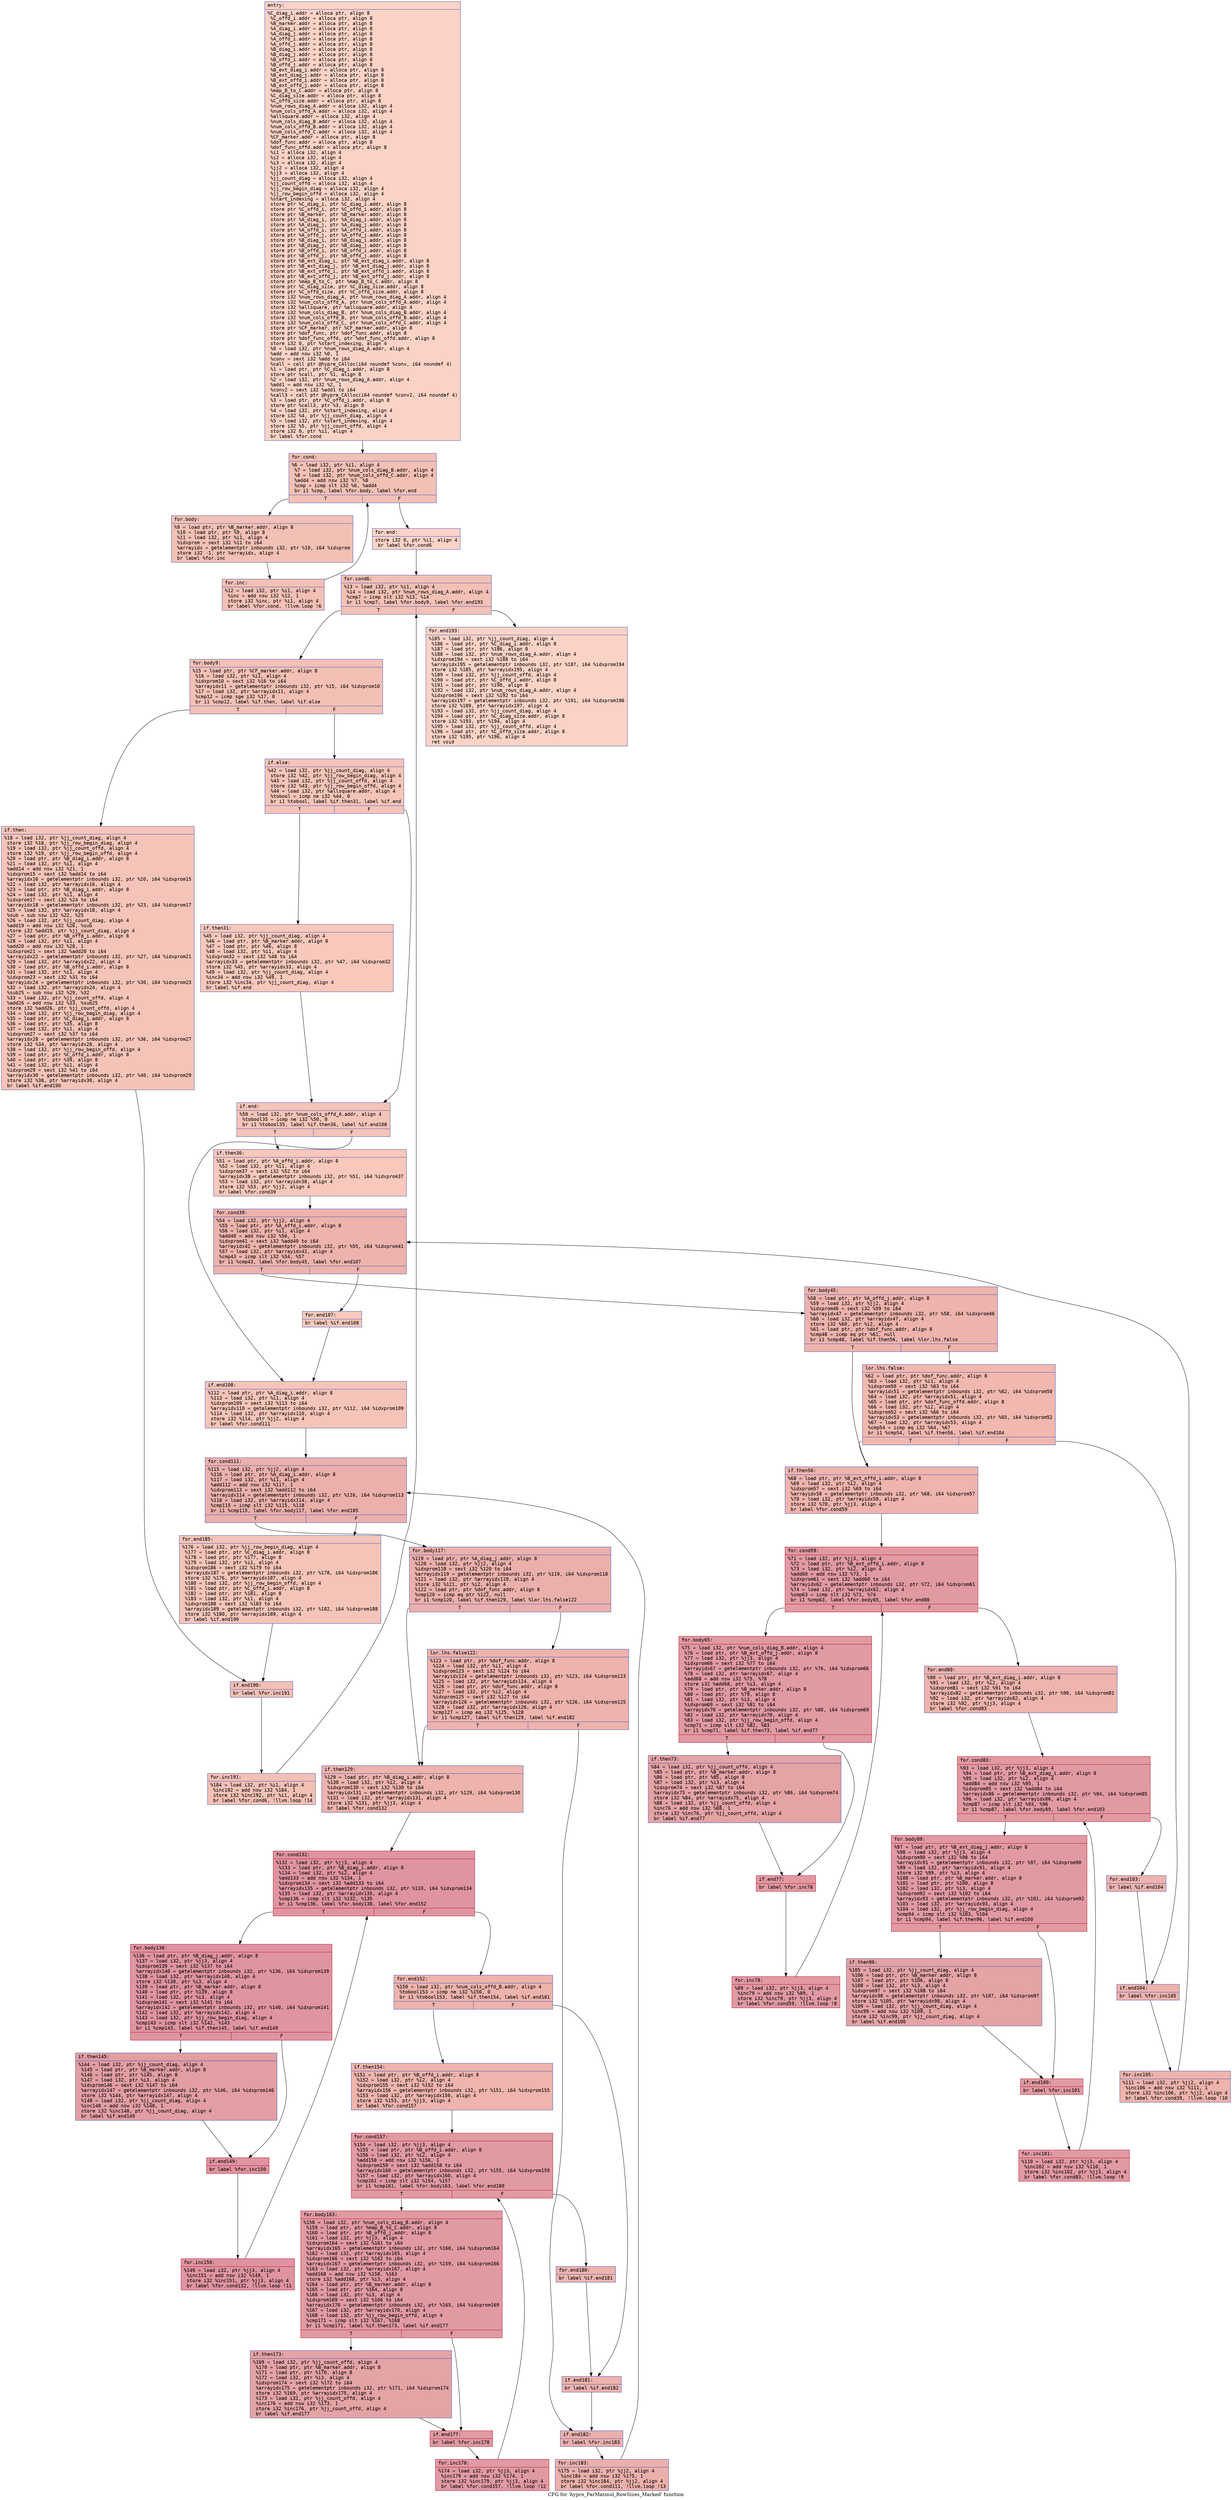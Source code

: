digraph "CFG for 'hypre_ParMatmul_RowSizes_Marked' function" {
	label="CFG for 'hypre_ParMatmul_RowSizes_Marked' function";

	Node0x563bd1c55dc0 [shape=record,color="#3d50c3ff", style=filled, fillcolor="#f59c7d70" fontname="Courier",label="{entry:\l|  %C_diag_i.addr = alloca ptr, align 8\l  %C_offd_i.addr = alloca ptr, align 8\l  %B_marker.addr = alloca ptr, align 8\l  %A_diag_i.addr = alloca ptr, align 8\l  %A_diag_j.addr = alloca ptr, align 8\l  %A_offd_i.addr = alloca ptr, align 8\l  %A_offd_j.addr = alloca ptr, align 8\l  %B_diag_i.addr = alloca ptr, align 8\l  %B_diag_j.addr = alloca ptr, align 8\l  %B_offd_i.addr = alloca ptr, align 8\l  %B_offd_j.addr = alloca ptr, align 8\l  %B_ext_diag_i.addr = alloca ptr, align 8\l  %B_ext_diag_j.addr = alloca ptr, align 8\l  %B_ext_offd_i.addr = alloca ptr, align 8\l  %B_ext_offd_j.addr = alloca ptr, align 8\l  %map_B_to_C.addr = alloca ptr, align 8\l  %C_diag_size.addr = alloca ptr, align 8\l  %C_offd_size.addr = alloca ptr, align 8\l  %num_rows_diag_A.addr = alloca i32, align 4\l  %num_cols_offd_A.addr = alloca i32, align 4\l  %allsquare.addr = alloca i32, align 4\l  %num_cols_diag_B.addr = alloca i32, align 4\l  %num_cols_offd_B.addr = alloca i32, align 4\l  %num_cols_offd_C.addr = alloca i32, align 4\l  %CF_marker.addr = alloca ptr, align 8\l  %dof_func.addr = alloca ptr, align 8\l  %dof_func_offd.addr = alloca ptr, align 8\l  %i1 = alloca i32, align 4\l  %i2 = alloca i32, align 4\l  %i3 = alloca i32, align 4\l  %jj2 = alloca i32, align 4\l  %jj3 = alloca i32, align 4\l  %jj_count_diag = alloca i32, align 4\l  %jj_count_offd = alloca i32, align 4\l  %jj_row_begin_diag = alloca i32, align 4\l  %jj_row_begin_offd = alloca i32, align 4\l  %start_indexing = alloca i32, align 4\l  store ptr %C_diag_i, ptr %C_diag_i.addr, align 8\l  store ptr %C_offd_i, ptr %C_offd_i.addr, align 8\l  store ptr %B_marker, ptr %B_marker.addr, align 8\l  store ptr %A_diag_i, ptr %A_diag_i.addr, align 8\l  store ptr %A_diag_j, ptr %A_diag_j.addr, align 8\l  store ptr %A_offd_i, ptr %A_offd_i.addr, align 8\l  store ptr %A_offd_j, ptr %A_offd_j.addr, align 8\l  store ptr %B_diag_i, ptr %B_diag_i.addr, align 8\l  store ptr %B_diag_j, ptr %B_diag_j.addr, align 8\l  store ptr %B_offd_i, ptr %B_offd_i.addr, align 8\l  store ptr %B_offd_j, ptr %B_offd_j.addr, align 8\l  store ptr %B_ext_diag_i, ptr %B_ext_diag_i.addr, align 8\l  store ptr %B_ext_diag_j, ptr %B_ext_diag_j.addr, align 8\l  store ptr %B_ext_offd_i, ptr %B_ext_offd_i.addr, align 8\l  store ptr %B_ext_offd_j, ptr %B_ext_offd_j.addr, align 8\l  store ptr %map_B_to_C, ptr %map_B_to_C.addr, align 8\l  store ptr %C_diag_size, ptr %C_diag_size.addr, align 8\l  store ptr %C_offd_size, ptr %C_offd_size.addr, align 8\l  store i32 %num_rows_diag_A, ptr %num_rows_diag_A.addr, align 4\l  store i32 %num_cols_offd_A, ptr %num_cols_offd_A.addr, align 4\l  store i32 %allsquare, ptr %allsquare.addr, align 4\l  store i32 %num_cols_diag_B, ptr %num_cols_diag_B.addr, align 4\l  store i32 %num_cols_offd_B, ptr %num_cols_offd_B.addr, align 4\l  store i32 %num_cols_offd_C, ptr %num_cols_offd_C.addr, align 4\l  store ptr %CF_marker, ptr %CF_marker.addr, align 8\l  store ptr %dof_func, ptr %dof_func.addr, align 8\l  store ptr %dof_func_offd, ptr %dof_func_offd.addr, align 8\l  store i32 0, ptr %start_indexing, align 4\l  %0 = load i32, ptr %num_rows_diag_A.addr, align 4\l  %add = add nsw i32 %0, 1\l  %conv = sext i32 %add to i64\l  %call = call ptr @hypre_CAlloc(i64 noundef %conv, i64 noundef 4)\l  %1 = load ptr, ptr %C_diag_i.addr, align 8\l  store ptr %call, ptr %1, align 8\l  %2 = load i32, ptr %num_rows_diag_A.addr, align 4\l  %add1 = add nsw i32 %2, 1\l  %conv2 = sext i32 %add1 to i64\l  %call3 = call ptr @hypre_CAlloc(i64 noundef %conv2, i64 noundef 4)\l  %3 = load ptr, ptr %C_offd_i.addr, align 8\l  store ptr %call3, ptr %3, align 8\l  %4 = load i32, ptr %start_indexing, align 4\l  store i32 %4, ptr %jj_count_diag, align 4\l  %5 = load i32, ptr %start_indexing, align 4\l  store i32 %5, ptr %jj_count_offd, align 4\l  store i32 0, ptr %i1, align 4\l  br label %for.cond\l}"];
	Node0x563bd1c55dc0 -> Node0x563bd1c5c4c0[tooltip="entry -> for.cond\nProbability 100.00%" ];
	Node0x563bd1c5c4c0 [shape=record,color="#3d50c3ff", style=filled, fillcolor="#e5705870" fontname="Courier",label="{for.cond:\l|  %6 = load i32, ptr %i1, align 4\l  %7 = load i32, ptr %num_cols_diag_B.addr, align 4\l  %8 = load i32, ptr %num_cols_offd_C.addr, align 4\l  %add4 = add nsw i32 %7, %8\l  %cmp = icmp slt i32 %6, %add4\l  br i1 %cmp, label %for.body, label %for.end\l|{<s0>T|<s1>F}}"];
	Node0x563bd1c5c4c0:s0 -> Node0x563bd1c5c840[tooltip="for.cond -> for.body\nProbability 96.88%" ];
	Node0x563bd1c5c4c0:s1 -> Node0x563bd1c5c890[tooltip="for.cond -> for.end\nProbability 3.12%" ];
	Node0x563bd1c5c840 [shape=record,color="#3d50c3ff", style=filled, fillcolor="#e5705870" fontname="Courier",label="{for.body:\l|  %9 = load ptr, ptr %B_marker.addr, align 8\l  %10 = load ptr, ptr %9, align 8\l  %11 = load i32, ptr %i1, align 4\l  %idxprom = sext i32 %11 to i64\l  %arrayidx = getelementptr inbounds i32, ptr %10, i64 %idxprom\l  store i32 -1, ptr %arrayidx, align 4\l  br label %for.inc\l}"];
	Node0x563bd1c5c840 -> Node0x563bd1c5cd90[tooltip="for.body -> for.inc\nProbability 100.00%" ];
	Node0x563bd1c5cd90 [shape=record,color="#3d50c3ff", style=filled, fillcolor="#e5705870" fontname="Courier",label="{for.inc:\l|  %12 = load i32, ptr %i1, align 4\l  %inc = add nsw i32 %12, 1\l  store i32 %inc, ptr %i1, align 4\l  br label %for.cond, !llvm.loop !6\l}"];
	Node0x563bd1c5cd90 -> Node0x563bd1c5c4c0[tooltip="for.inc -> for.cond\nProbability 100.00%" ];
	Node0x563bd1c5c890 [shape=record,color="#3d50c3ff", style=filled, fillcolor="#f59c7d70" fontname="Courier",label="{for.end:\l|  store i32 0, ptr %i1, align 4\l  br label %for.cond6\l}"];
	Node0x563bd1c5c890 -> Node0x563bd1c5dcb0[tooltip="for.end -> for.cond6\nProbability 100.00%" ];
	Node0x563bd1c5dcb0 [shape=record,color="#3d50c3ff", style=filled, fillcolor="#e5705870" fontname="Courier",label="{for.cond6:\l|  %13 = load i32, ptr %i1, align 4\l  %14 = load i32, ptr %num_rows_diag_A.addr, align 4\l  %cmp7 = icmp slt i32 %13, %14\l  br i1 %cmp7, label %for.body9, label %for.end193\l|{<s0>T|<s1>F}}"];
	Node0x563bd1c5dcb0:s0 -> Node0x563bd1c5dfb0[tooltip="for.cond6 -> for.body9\nProbability 96.88%" ];
	Node0x563bd1c5dcb0:s1 -> Node0x563bd1c5e000[tooltip="for.cond6 -> for.end193\nProbability 3.12%" ];
	Node0x563bd1c5dfb0 [shape=record,color="#3d50c3ff", style=filled, fillcolor="#e5705870" fontname="Courier",label="{for.body9:\l|  %15 = load ptr, ptr %CF_marker.addr, align 8\l  %16 = load i32, ptr %i1, align 4\l  %idxprom10 = sext i32 %16 to i64\l  %arrayidx11 = getelementptr inbounds i32, ptr %15, i64 %idxprom10\l  %17 = load i32, ptr %arrayidx11, align 4\l  %cmp12 = icmp sge i32 %17, 0\l  br i1 %cmp12, label %if.then, label %if.else\l|{<s0>T|<s1>F}}"];
	Node0x563bd1c5dfb0:s0 -> Node0x563bd1c5e4a0[tooltip="for.body9 -> if.then\nProbability 50.00%" ];
	Node0x563bd1c5dfb0:s1 -> Node0x563bd1c57dd0[tooltip="for.body9 -> if.else\nProbability 50.00%" ];
	Node0x563bd1c5e4a0 [shape=record,color="#3d50c3ff", style=filled, fillcolor="#e97a5f70" fontname="Courier",label="{if.then:\l|  %18 = load i32, ptr %jj_count_diag, align 4\l  store i32 %18, ptr %jj_row_begin_diag, align 4\l  %19 = load i32, ptr %jj_count_offd, align 4\l  store i32 %19, ptr %jj_row_begin_offd, align 4\l  %20 = load ptr, ptr %B_diag_i.addr, align 8\l  %21 = load i32, ptr %i1, align 4\l  %add14 = add nsw i32 %21, 1\l  %idxprom15 = sext i32 %add14 to i64\l  %arrayidx16 = getelementptr inbounds i32, ptr %20, i64 %idxprom15\l  %22 = load i32, ptr %arrayidx16, align 4\l  %23 = load ptr, ptr %B_diag_i.addr, align 8\l  %24 = load i32, ptr %i1, align 4\l  %idxprom17 = sext i32 %24 to i64\l  %arrayidx18 = getelementptr inbounds i32, ptr %23, i64 %idxprom17\l  %25 = load i32, ptr %arrayidx18, align 4\l  %sub = sub nsw i32 %22, %25\l  %26 = load i32, ptr %jj_count_diag, align 4\l  %add19 = add nsw i32 %26, %sub\l  store i32 %add19, ptr %jj_count_diag, align 4\l  %27 = load ptr, ptr %B_offd_i.addr, align 8\l  %28 = load i32, ptr %i1, align 4\l  %add20 = add nsw i32 %28, 1\l  %idxprom21 = sext i32 %add20 to i64\l  %arrayidx22 = getelementptr inbounds i32, ptr %27, i64 %idxprom21\l  %29 = load i32, ptr %arrayidx22, align 4\l  %30 = load ptr, ptr %B_offd_i.addr, align 8\l  %31 = load i32, ptr %i1, align 4\l  %idxprom23 = sext i32 %31 to i64\l  %arrayidx24 = getelementptr inbounds i32, ptr %30, i64 %idxprom23\l  %32 = load i32, ptr %arrayidx24, align 4\l  %sub25 = sub nsw i32 %29, %32\l  %33 = load i32, ptr %jj_count_offd, align 4\l  %add26 = add nsw i32 %33, %sub25\l  store i32 %add26, ptr %jj_count_offd, align 4\l  %34 = load i32, ptr %jj_row_begin_diag, align 4\l  %35 = load ptr, ptr %C_diag_i.addr, align 8\l  %36 = load ptr, ptr %35, align 8\l  %37 = load i32, ptr %i1, align 4\l  %idxprom27 = sext i32 %37 to i64\l  %arrayidx28 = getelementptr inbounds i32, ptr %36, i64 %idxprom27\l  store i32 %34, ptr %arrayidx28, align 4\l  %38 = load i32, ptr %jj_row_begin_offd, align 4\l  %39 = load ptr, ptr %C_offd_i.addr, align 8\l  %40 = load ptr, ptr %39, align 8\l  %41 = load i32, ptr %i1, align 4\l  %idxprom29 = sext i32 %41 to i64\l  %arrayidx30 = getelementptr inbounds i32, ptr %40, i64 %idxprom29\l  store i32 %38, ptr %arrayidx30, align 4\l  br label %if.end190\l}"];
	Node0x563bd1c5e4a0 -> Node0x563bd1c61120[tooltip="if.then -> if.end190\nProbability 100.00%" ];
	Node0x563bd1c57dd0 [shape=record,color="#3d50c3ff", style=filled, fillcolor="#e97a5f70" fontname="Courier",label="{if.else:\l|  %42 = load i32, ptr %jj_count_diag, align 4\l  store i32 %42, ptr %jj_row_begin_diag, align 4\l  %43 = load i32, ptr %jj_count_offd, align 4\l  store i32 %43, ptr %jj_row_begin_offd, align 4\l  %44 = load i32, ptr %allsquare.addr, align 4\l  %tobool = icmp ne i32 %44, 0\l  br i1 %tobool, label %if.then31, label %if.end\l|{<s0>T|<s1>F}}"];
	Node0x563bd1c57dd0:s0 -> Node0x563bd1c615e0[tooltip="if.else -> if.then31\nProbability 62.50%" ];
	Node0x563bd1c57dd0:s1 -> Node0x563bd1c61630[tooltip="if.else -> if.end\nProbability 37.50%" ];
	Node0x563bd1c615e0 [shape=record,color="#3d50c3ff", style=filled, fillcolor="#ed836670" fontname="Courier",label="{if.then31:\l|  %45 = load i32, ptr %jj_count_diag, align 4\l  %46 = load ptr, ptr %B_marker.addr, align 8\l  %47 = load ptr, ptr %46, align 8\l  %48 = load i32, ptr %i1, align 4\l  %idxprom32 = sext i32 %48 to i64\l  %arrayidx33 = getelementptr inbounds i32, ptr %47, i64 %idxprom32\l  store i32 %45, ptr %arrayidx33, align 4\l  %49 = load i32, ptr %jj_count_diag, align 4\l  %inc34 = add nsw i32 %49, 1\l  store i32 %inc34, ptr %jj_count_diag, align 4\l  br label %if.end\l}"];
	Node0x563bd1c615e0 -> Node0x563bd1c61630[tooltip="if.then31 -> if.end\nProbability 100.00%" ];
	Node0x563bd1c61630 [shape=record,color="#3d50c3ff", style=filled, fillcolor="#e97a5f70" fontname="Courier",label="{if.end:\l|  %50 = load i32, ptr %num_cols_offd_A.addr, align 4\l  %tobool35 = icmp ne i32 %50, 0\l  br i1 %tobool35, label %if.then36, label %if.end108\l|{<s0>T|<s1>F}}"];
	Node0x563bd1c61630:s0 -> Node0x563bd1c62750[tooltip="if.end -> if.then36\nProbability 62.50%" ];
	Node0x563bd1c61630:s1 -> Node0x563bd1c627a0[tooltip="if.end -> if.end108\nProbability 37.50%" ];
	Node0x563bd1c62750 [shape=record,color="#3d50c3ff", style=filled, fillcolor="#ed836670" fontname="Courier",label="{if.then36:\l|  %51 = load ptr, ptr %A_offd_i.addr, align 8\l  %52 = load i32, ptr %i1, align 4\l  %idxprom37 = sext i32 %52 to i64\l  %arrayidx38 = getelementptr inbounds i32, ptr %51, i64 %idxprom37\l  %53 = load i32, ptr %arrayidx38, align 4\l  store i32 %53, ptr %jj2, align 4\l  br label %for.cond39\l}"];
	Node0x563bd1c62750 -> Node0x563bd1c62c60[tooltip="if.then36 -> for.cond39\nProbability 100.00%" ];
	Node0x563bd1c62c60 [shape=record,color="#3d50c3ff", style=filled, fillcolor="#d6524470" fontname="Courier",label="{for.cond39:\l|  %54 = load i32, ptr %jj2, align 4\l  %55 = load ptr, ptr %A_offd_i.addr, align 8\l  %56 = load i32, ptr %i1, align 4\l  %add40 = add nsw i32 %56, 1\l  %idxprom41 = sext i32 %add40 to i64\l  %arrayidx42 = getelementptr inbounds i32, ptr %55, i64 %idxprom41\l  %57 = load i32, ptr %arrayidx42, align 4\l  %cmp43 = icmp slt i32 %54, %57\l  br i1 %cmp43, label %for.body45, label %for.end107\l|{<s0>T|<s1>F}}"];
	Node0x563bd1c62c60:s0 -> Node0x563bd1c63220[tooltip="for.cond39 -> for.body45\nProbability 96.88%" ];
	Node0x563bd1c62c60:s1 -> Node0x563bd1c632a0[tooltip="for.cond39 -> for.end107\nProbability 3.12%" ];
	Node0x563bd1c63220 [shape=record,color="#3d50c3ff", style=filled, fillcolor="#d6524470" fontname="Courier",label="{for.body45:\l|  %58 = load ptr, ptr %A_offd_j.addr, align 8\l  %59 = load i32, ptr %jj2, align 4\l  %idxprom46 = sext i32 %59 to i64\l  %arrayidx47 = getelementptr inbounds i32, ptr %58, i64 %idxprom46\l  %60 = load i32, ptr %arrayidx47, align 4\l  store i32 %60, ptr %i2, align 4\l  %61 = load ptr, ptr %dof_func.addr, align 8\l  %cmp48 = icmp eq ptr %61, null\l  br i1 %cmp48, label %if.then56, label %lor.lhs.false\l|{<s0>T|<s1>F}}"];
	Node0x563bd1c63220:s0 -> Node0x563bd1c63910[tooltip="for.body45 -> if.then56\nProbability 37.50%" ];
	Node0x563bd1c63220:s1 -> Node0x563bd1c63990[tooltip="for.body45 -> lor.lhs.false\nProbability 62.50%" ];
	Node0x563bd1c63990 [shape=record,color="#3d50c3ff", style=filled, fillcolor="#dc5d4a70" fontname="Courier",label="{lor.lhs.false:\l|  %62 = load ptr, ptr %dof_func.addr, align 8\l  %63 = load i32, ptr %i1, align 4\l  %idxprom50 = sext i32 %63 to i64\l  %arrayidx51 = getelementptr inbounds i32, ptr %62, i64 %idxprom50\l  %64 = load i32, ptr %arrayidx51, align 4\l  %65 = load ptr, ptr %dof_func_offd.addr, align 8\l  %66 = load i32, ptr %i2, align 4\l  %idxprom52 = sext i32 %66 to i64\l  %arrayidx53 = getelementptr inbounds i32, ptr %65, i64 %idxprom52\l  %67 = load i32, ptr %arrayidx53, align 4\l  %cmp54 = icmp eq i32 %64, %67\l  br i1 %cmp54, label %if.then56, label %if.end104\l|{<s0>T|<s1>F}}"];
	Node0x563bd1c63990:s0 -> Node0x563bd1c63910[tooltip="lor.lhs.false -> if.then56\nProbability 50.00%" ];
	Node0x563bd1c63990:s1 -> Node0x563bd1c641b0[tooltip="lor.lhs.false -> if.end104\nProbability 50.00%" ];
	Node0x563bd1c63910 [shape=record,color="#3d50c3ff", style=filled, fillcolor="#d8564670" fontname="Courier",label="{if.then56:\l|  %68 = load ptr, ptr %B_ext_offd_i.addr, align 8\l  %69 = load i32, ptr %i2, align 4\l  %idxprom57 = sext i32 %69 to i64\l  %arrayidx58 = getelementptr inbounds i32, ptr %68, i64 %idxprom57\l  %70 = load i32, ptr %arrayidx58, align 4\l  store i32 %70, ptr %jj3, align 4\l  br label %for.cond59\l}"];
	Node0x563bd1c63910 -> Node0x563bd1c64670[tooltip="if.then56 -> for.cond59\nProbability 100.00%" ];
	Node0x563bd1c64670 [shape=record,color="#b70d28ff", style=filled, fillcolor="#bb1b2c70" fontname="Courier",label="{for.cond59:\l|  %71 = load i32, ptr %jj3, align 4\l  %72 = load ptr, ptr %B_ext_offd_i.addr, align 8\l  %73 = load i32, ptr %i2, align 4\l  %add60 = add nsw i32 %73, 1\l  %idxprom61 = sext i32 %add60 to i64\l  %arrayidx62 = getelementptr inbounds i32, ptr %72, i64 %idxprom61\l  %74 = load i32, ptr %arrayidx62, align 4\l  %cmp63 = icmp slt i32 %71, %74\l  br i1 %cmp63, label %for.body65, label %for.end80\l|{<s0>T|<s1>F}}"];
	Node0x563bd1c64670:s0 -> Node0x563bd1c64c30[tooltip="for.cond59 -> for.body65\nProbability 96.88%" ];
	Node0x563bd1c64670:s1 -> Node0x563bd1c64cb0[tooltip="for.cond59 -> for.end80\nProbability 3.12%" ];
	Node0x563bd1c64c30 [shape=record,color="#b70d28ff", style=filled, fillcolor="#bb1b2c70" fontname="Courier",label="{for.body65:\l|  %75 = load i32, ptr %num_cols_diag_B.addr, align 4\l  %76 = load ptr, ptr %B_ext_offd_j.addr, align 8\l  %77 = load i32, ptr %jj3, align 4\l  %idxprom66 = sext i32 %77 to i64\l  %arrayidx67 = getelementptr inbounds i32, ptr %76, i64 %idxprom66\l  %78 = load i32, ptr %arrayidx67, align 4\l  %add68 = add nsw i32 %75, %78\l  store i32 %add68, ptr %i3, align 4\l  %79 = load ptr, ptr %B_marker.addr, align 8\l  %80 = load ptr, ptr %79, align 8\l  %81 = load i32, ptr %i3, align 4\l  %idxprom69 = sext i32 %81 to i64\l  %arrayidx70 = getelementptr inbounds i32, ptr %80, i64 %idxprom69\l  %82 = load i32, ptr %arrayidx70, align 4\l  %83 = load i32, ptr %jj_row_begin_offd, align 4\l  %cmp71 = icmp slt i32 %82, %83\l  br i1 %cmp71, label %if.then73, label %if.end77\l|{<s0>T|<s1>F}}"];
	Node0x563bd1c64c30:s0 -> Node0x563bd1c65800[tooltip="for.body65 -> if.then73\nProbability 50.00%" ];
	Node0x563bd1c64c30:s1 -> Node0x563bd1c65850[tooltip="for.body65 -> if.end77\nProbability 50.00%" ];
	Node0x563bd1c65800 [shape=record,color="#3d50c3ff", style=filled, fillcolor="#c32e3170" fontname="Courier",label="{if.then73:\l|  %84 = load i32, ptr %jj_count_offd, align 4\l  %85 = load ptr, ptr %B_marker.addr, align 8\l  %86 = load ptr, ptr %85, align 8\l  %87 = load i32, ptr %i3, align 4\l  %idxprom74 = sext i32 %87 to i64\l  %arrayidx75 = getelementptr inbounds i32, ptr %86, i64 %idxprom74\l  store i32 %84, ptr %arrayidx75, align 4\l  %88 = load i32, ptr %jj_count_offd, align 4\l  %inc76 = add nsw i32 %88, 1\l  store i32 %inc76, ptr %jj_count_offd, align 4\l  br label %if.end77\l}"];
	Node0x563bd1c65800 -> Node0x563bd1c65850[tooltip="if.then73 -> if.end77\nProbability 100.00%" ];
	Node0x563bd1c65850 [shape=record,color="#b70d28ff", style=filled, fillcolor="#bb1b2c70" fontname="Courier",label="{if.end77:\l|  br label %for.inc78\l}"];
	Node0x563bd1c65850 -> Node0x563bd1c66000[tooltip="if.end77 -> for.inc78\nProbability 100.00%" ];
	Node0x563bd1c66000 [shape=record,color="#b70d28ff", style=filled, fillcolor="#bb1b2c70" fontname="Courier",label="{for.inc78:\l|  %89 = load i32, ptr %jj3, align 4\l  %inc79 = add nsw i32 %89, 1\l  store i32 %inc79, ptr %jj3, align 4\l  br label %for.cond59, !llvm.loop !8\l}"];
	Node0x563bd1c66000 -> Node0x563bd1c64670[tooltip="for.inc78 -> for.cond59\nProbability 100.00%" ];
	Node0x563bd1c64cb0 [shape=record,color="#3d50c3ff", style=filled, fillcolor="#d8564670" fontname="Courier",label="{for.end80:\l|  %90 = load ptr, ptr %B_ext_diag_i.addr, align 8\l  %91 = load i32, ptr %i2, align 4\l  %idxprom81 = sext i32 %91 to i64\l  %arrayidx82 = getelementptr inbounds i32, ptr %90, i64 %idxprom81\l  %92 = load i32, ptr %arrayidx82, align 4\l  store i32 %92, ptr %jj3, align 4\l  br label %for.cond83\l}"];
	Node0x563bd1c64cb0 -> Node0x563bd1c66810[tooltip="for.end80 -> for.cond83\nProbability 100.00%" ];
	Node0x563bd1c66810 [shape=record,color="#b70d28ff", style=filled, fillcolor="#bb1b2c70" fontname="Courier",label="{for.cond83:\l|  %93 = load i32, ptr %jj3, align 4\l  %94 = load ptr, ptr %B_ext_diag_i.addr, align 8\l  %95 = load i32, ptr %i2, align 4\l  %add84 = add nsw i32 %95, 1\l  %idxprom85 = sext i32 %add84 to i64\l  %arrayidx86 = getelementptr inbounds i32, ptr %94, i64 %idxprom85\l  %96 = load i32, ptr %arrayidx86, align 4\l  %cmp87 = icmp slt i32 %93, %96\l  br i1 %cmp87, label %for.body89, label %for.end103\l|{<s0>T|<s1>F}}"];
	Node0x563bd1c66810:s0 -> Node0x563bd1c61c20[tooltip="for.cond83 -> for.body89\nProbability 96.88%" ];
	Node0x563bd1c66810:s1 -> Node0x563bd1c61ca0[tooltip="for.cond83 -> for.end103\nProbability 3.12%" ];
	Node0x563bd1c61c20 [shape=record,color="#b70d28ff", style=filled, fillcolor="#bb1b2c70" fontname="Courier",label="{for.body89:\l|  %97 = load ptr, ptr %B_ext_diag_j.addr, align 8\l  %98 = load i32, ptr %jj3, align 4\l  %idxprom90 = sext i32 %98 to i64\l  %arrayidx91 = getelementptr inbounds i32, ptr %97, i64 %idxprom90\l  %99 = load i32, ptr %arrayidx91, align 4\l  store i32 %99, ptr %i3, align 4\l  %100 = load ptr, ptr %B_marker.addr, align 8\l  %101 = load ptr, ptr %100, align 8\l  %102 = load i32, ptr %i3, align 4\l  %idxprom92 = sext i32 %102 to i64\l  %arrayidx93 = getelementptr inbounds i32, ptr %101, i64 %idxprom92\l  %103 = load i32, ptr %arrayidx93, align 4\l  %104 = load i32, ptr %jj_row_begin_diag, align 4\l  %cmp94 = icmp slt i32 %103, %104\l  br i1 %cmp94, label %if.then96, label %if.end100\l|{<s0>T|<s1>F}}"];
	Node0x563bd1c61c20:s0 -> Node0x563bd1c68010[tooltip="for.body89 -> if.then96\nProbability 50.00%" ];
	Node0x563bd1c61c20:s1 -> Node0x563bd1c68060[tooltip="for.body89 -> if.end100\nProbability 50.00%" ];
	Node0x563bd1c68010 [shape=record,color="#3d50c3ff", style=filled, fillcolor="#c32e3170" fontname="Courier",label="{if.then96:\l|  %105 = load i32, ptr %jj_count_diag, align 4\l  %106 = load ptr, ptr %B_marker.addr, align 8\l  %107 = load ptr, ptr %106, align 8\l  %108 = load i32, ptr %i3, align 4\l  %idxprom97 = sext i32 %108 to i64\l  %arrayidx98 = getelementptr inbounds i32, ptr %107, i64 %idxprom97\l  store i32 %105, ptr %arrayidx98, align 4\l  %109 = load i32, ptr %jj_count_diag, align 4\l  %inc99 = add nsw i32 %109, 1\l  store i32 %inc99, ptr %jj_count_diag, align 4\l  br label %if.end100\l}"];
	Node0x563bd1c68010 -> Node0x563bd1c68060[tooltip="if.then96 -> if.end100\nProbability 100.00%" ];
	Node0x563bd1c68060 [shape=record,color="#b70d28ff", style=filled, fillcolor="#bb1b2c70" fontname="Courier",label="{if.end100:\l|  br label %for.inc101\l}"];
	Node0x563bd1c68060 -> Node0x563bd1c687b0[tooltip="if.end100 -> for.inc101\nProbability 100.00%" ];
	Node0x563bd1c687b0 [shape=record,color="#b70d28ff", style=filled, fillcolor="#bb1b2c70" fontname="Courier",label="{for.inc101:\l|  %110 = load i32, ptr %jj3, align 4\l  %inc102 = add nsw i32 %110, 1\l  store i32 %inc102, ptr %jj3, align 4\l  br label %for.cond83, !llvm.loop !9\l}"];
	Node0x563bd1c687b0 -> Node0x563bd1c66810[tooltip="for.inc101 -> for.cond83\nProbability 100.00%" ];
	Node0x563bd1c61ca0 [shape=record,color="#3d50c3ff", style=filled, fillcolor="#d8564670" fontname="Courier",label="{for.end103:\l|  br label %if.end104\l}"];
	Node0x563bd1c61ca0 -> Node0x563bd1c641b0[tooltip="for.end103 -> if.end104\nProbability 100.00%" ];
	Node0x563bd1c641b0 [shape=record,color="#3d50c3ff", style=filled, fillcolor="#d6524470" fontname="Courier",label="{if.end104:\l|  br label %for.inc105\l}"];
	Node0x563bd1c641b0 -> Node0x563bd1c68ca0[tooltip="if.end104 -> for.inc105\nProbability 100.00%" ];
	Node0x563bd1c68ca0 [shape=record,color="#3d50c3ff", style=filled, fillcolor="#d6524470" fontname="Courier",label="{for.inc105:\l|  %111 = load i32, ptr %jj2, align 4\l  %inc106 = add nsw i32 %111, 1\l  store i32 %inc106, ptr %jj2, align 4\l  br label %for.cond39, !llvm.loop !10\l}"];
	Node0x563bd1c68ca0 -> Node0x563bd1c62c60[tooltip="for.inc105 -> for.cond39\nProbability 100.00%" ];
	Node0x563bd1c632a0 [shape=record,color="#3d50c3ff", style=filled, fillcolor="#ed836670" fontname="Courier",label="{for.end107:\l|  br label %if.end108\l}"];
	Node0x563bd1c632a0 -> Node0x563bd1c627a0[tooltip="for.end107 -> if.end108\nProbability 100.00%" ];
	Node0x563bd1c627a0 [shape=record,color="#3d50c3ff", style=filled, fillcolor="#e97a5f70" fontname="Courier",label="{if.end108:\l|  %112 = load ptr, ptr %A_diag_i.addr, align 8\l  %113 = load i32, ptr %i1, align 4\l  %idxprom109 = sext i32 %113 to i64\l  %arrayidx110 = getelementptr inbounds i32, ptr %112, i64 %idxprom109\l  %114 = load i32, ptr %arrayidx110, align 4\l  store i32 %114, ptr %jj2, align 4\l  br label %for.cond111\l}"];
	Node0x563bd1c627a0 -> Node0x563bd1c5e630[tooltip="if.end108 -> for.cond111\nProbability 100.00%" ];
	Node0x563bd1c5e630 [shape=record,color="#3d50c3ff", style=filled, fillcolor="#d24b4070" fontname="Courier",label="{for.cond111:\l|  %115 = load i32, ptr %jj2, align 4\l  %116 = load ptr, ptr %A_diag_i.addr, align 8\l  %117 = load i32, ptr %i1, align 4\l  %add112 = add nsw i32 %117, 1\l  %idxprom113 = sext i32 %add112 to i64\l  %arrayidx114 = getelementptr inbounds i32, ptr %116, i64 %idxprom113\l  %118 = load i32, ptr %arrayidx114, align 4\l  %cmp115 = icmp slt i32 %115, %118\l  br i1 %cmp115, label %for.body117, label %for.end185\l|{<s0>T|<s1>F}}"];
	Node0x563bd1c5e630:s0 -> Node0x563bd1c5ebf0[tooltip="for.cond111 -> for.body117\nProbability 96.88%" ];
	Node0x563bd1c5e630:s1 -> Node0x563bd1c5ec70[tooltip="for.cond111 -> for.end185\nProbability 3.12%" ];
	Node0x563bd1c5ebf0 [shape=record,color="#3d50c3ff", style=filled, fillcolor="#d24b4070" fontname="Courier",label="{for.body117:\l|  %119 = load ptr, ptr %A_diag_j.addr, align 8\l  %120 = load i32, ptr %jj2, align 4\l  %idxprom118 = sext i32 %120 to i64\l  %arrayidx119 = getelementptr inbounds i32, ptr %119, i64 %idxprom118\l  %121 = load i32, ptr %arrayidx119, align 4\l  store i32 %121, ptr %i2, align 4\l  %122 = load ptr, ptr %dof_func.addr, align 8\l  %cmp120 = icmp eq ptr %122, null\l  br i1 %cmp120, label %if.then129, label %lor.lhs.false122\l|{<s0>T|<s1>F}}"];
	Node0x563bd1c5ebf0:s0 -> Node0x563bd1c5f260[tooltip="for.body117 -> if.then129\nProbability 37.50%" ];
	Node0x563bd1c5ebf0:s1 -> Node0x563bd1c5f310[tooltip="for.body117 -> lor.lhs.false122\nProbability 62.50%" ];
	Node0x563bd1c5f310 [shape=record,color="#3d50c3ff", style=filled, fillcolor="#d6524470" fontname="Courier",label="{lor.lhs.false122:\l|  %123 = load ptr, ptr %dof_func.addr, align 8\l  %124 = load i32, ptr %i1, align 4\l  %idxprom123 = sext i32 %124 to i64\l  %arrayidx124 = getelementptr inbounds i32, ptr %123, i64 %idxprom123\l  %125 = load i32, ptr %arrayidx124, align 4\l  %126 = load ptr, ptr %dof_func.addr, align 8\l  %127 = load i32, ptr %i2, align 4\l  %idxprom125 = sext i32 %127 to i64\l  %arrayidx126 = getelementptr inbounds i32, ptr %126, i64 %idxprom125\l  %128 = load i32, ptr %arrayidx126, align 4\l  %cmp127 = icmp eq i32 %125, %128\l  br i1 %cmp127, label %if.then129, label %if.end182\l|{<s0>T|<s1>F}}"];
	Node0x563bd1c5f310:s0 -> Node0x563bd1c5f260[tooltip="lor.lhs.false122 -> if.then129\nProbability 50.00%" ];
	Node0x563bd1c5f310:s1 -> Node0x563bd1c60150[tooltip="lor.lhs.false122 -> if.end182\nProbability 50.00%" ];
	Node0x563bd1c5f260 [shape=record,color="#3d50c3ff", style=filled, fillcolor="#d6524470" fontname="Courier",label="{if.then129:\l|  %129 = load ptr, ptr %B_diag_i.addr, align 8\l  %130 = load i32, ptr %i2, align 4\l  %idxprom130 = sext i32 %130 to i64\l  %arrayidx131 = getelementptr inbounds i32, ptr %129, i64 %idxprom130\l  %131 = load i32, ptr %arrayidx131, align 4\l  store i32 %131, ptr %jj3, align 4\l  br label %for.cond132\l}"];
	Node0x563bd1c5f260 -> Node0x563bd1c605e0[tooltip="if.then129 -> for.cond132\nProbability 100.00%" ];
	Node0x563bd1c605e0 [shape=record,color="#b70d28ff", style=filled, fillcolor="#b70d2870" fontname="Courier",label="{for.cond132:\l|  %132 = load i32, ptr %jj3, align 4\l  %133 = load ptr, ptr %B_diag_i.addr, align 8\l  %134 = load i32, ptr %i2, align 4\l  %add133 = add nsw i32 %134, 1\l  %idxprom134 = sext i32 %add133 to i64\l  %arrayidx135 = getelementptr inbounds i32, ptr %133, i64 %idxprom134\l  %135 = load i32, ptr %arrayidx135, align 4\l  %cmp136 = icmp slt i32 %132, %135\l  br i1 %cmp136, label %for.body138, label %for.end152\l|{<s0>T|<s1>F}}"];
	Node0x563bd1c605e0:s0 -> Node0x563bd1c6d030[tooltip="for.cond132 -> for.body138\nProbability 96.88%" ];
	Node0x563bd1c605e0:s1 -> Node0x563bd1c6d0b0[tooltip="for.cond132 -> for.end152\nProbability 3.12%" ];
	Node0x563bd1c6d030 [shape=record,color="#b70d28ff", style=filled, fillcolor="#b70d2870" fontname="Courier",label="{for.body138:\l|  %136 = load ptr, ptr %B_diag_j.addr, align 8\l  %137 = load i32, ptr %jj3, align 4\l  %idxprom139 = sext i32 %137 to i64\l  %arrayidx140 = getelementptr inbounds i32, ptr %136, i64 %idxprom139\l  %138 = load i32, ptr %arrayidx140, align 4\l  store i32 %138, ptr %i3, align 4\l  %139 = load ptr, ptr %B_marker.addr, align 8\l  %140 = load ptr, ptr %139, align 8\l  %141 = load i32, ptr %i3, align 4\l  %idxprom141 = sext i32 %141 to i64\l  %arrayidx142 = getelementptr inbounds i32, ptr %140, i64 %idxprom141\l  %142 = load i32, ptr %arrayidx142, align 4\l  %143 = load i32, ptr %jj_row_begin_diag, align 4\l  %cmp143 = icmp slt i32 %142, %143\l  br i1 %cmp143, label %if.then145, label %if.end149\l|{<s0>T|<s1>F}}"];
	Node0x563bd1c6d030:s0 -> Node0x563bd1c6da70[tooltip="for.body138 -> if.then145\nProbability 50.00%" ];
	Node0x563bd1c6d030:s1 -> Node0x563bd1c6dac0[tooltip="for.body138 -> if.end149\nProbability 50.00%" ];
	Node0x563bd1c6da70 [shape=record,color="#3d50c3ff", style=filled, fillcolor="#be242e70" fontname="Courier",label="{if.then145:\l|  %144 = load i32, ptr %jj_count_diag, align 4\l  %145 = load ptr, ptr %B_marker.addr, align 8\l  %146 = load ptr, ptr %145, align 8\l  %147 = load i32, ptr %i3, align 4\l  %idxprom146 = sext i32 %147 to i64\l  %arrayidx147 = getelementptr inbounds i32, ptr %146, i64 %idxprom146\l  store i32 %144, ptr %arrayidx147, align 4\l  %148 = load i32, ptr %jj_count_diag, align 4\l  %inc148 = add nsw i32 %148, 1\l  store i32 %inc148, ptr %jj_count_diag, align 4\l  br label %if.end149\l}"];
	Node0x563bd1c6da70 -> Node0x563bd1c6dac0[tooltip="if.then145 -> if.end149\nProbability 100.00%" ];
	Node0x563bd1c6dac0 [shape=record,color="#b70d28ff", style=filled, fillcolor="#b70d2870" fontname="Courier",label="{if.end149:\l|  br label %for.inc150\l}"];
	Node0x563bd1c6dac0 -> Node0x563bd1c6e210[tooltip="if.end149 -> for.inc150\nProbability 100.00%" ];
	Node0x563bd1c6e210 [shape=record,color="#b70d28ff", style=filled, fillcolor="#b70d2870" fontname="Courier",label="{for.inc150:\l|  %149 = load i32, ptr %jj3, align 4\l  %inc151 = add nsw i32 %149, 1\l  store i32 %inc151, ptr %jj3, align 4\l  br label %for.cond132, !llvm.loop !11\l}"];
	Node0x563bd1c6e210 -> Node0x563bd1c605e0[tooltip="for.inc150 -> for.cond132\nProbability 100.00%" ];
	Node0x563bd1c6d0b0 [shape=record,color="#3d50c3ff", style=filled, fillcolor="#d6524470" fontname="Courier",label="{for.end152:\l|  %150 = load i32, ptr %num_cols_offd_B.addr, align 4\l  %tobool153 = icmp ne i32 %150, 0\l  br i1 %tobool153, label %if.then154, label %if.end181\l|{<s0>T|<s1>F}}"];
	Node0x563bd1c6d0b0:s0 -> Node0x563bd1c6e800[tooltip="for.end152 -> if.then154\nProbability 62.50%" ];
	Node0x563bd1c6d0b0:s1 -> Node0x563bd1c6e850[tooltip="for.end152 -> if.end181\nProbability 37.50%" ];
	Node0x563bd1c6e800 [shape=record,color="#3d50c3ff", style=filled, fillcolor="#d8564670" fontname="Courier",label="{if.then154:\l|  %151 = load ptr, ptr %B_offd_i.addr, align 8\l  %152 = load i32, ptr %i2, align 4\l  %idxprom155 = sext i32 %152 to i64\l  %arrayidx156 = getelementptr inbounds i32, ptr %151, i64 %idxprom155\l  %153 = load i32, ptr %arrayidx156, align 4\l  store i32 %153, ptr %jj3, align 4\l  br label %for.cond157\l}"];
	Node0x563bd1c6e800 -> Node0x563bd1c6ed10[tooltip="if.then154 -> for.cond157\nProbability 100.00%" ];
	Node0x563bd1c6ed10 [shape=record,color="#b70d28ff", style=filled, fillcolor="#bb1b2c70" fontname="Courier",label="{for.cond157:\l|  %154 = load i32, ptr %jj3, align 4\l  %155 = load ptr, ptr %B_offd_i.addr, align 8\l  %156 = load i32, ptr %i2, align 4\l  %add158 = add nsw i32 %156, 1\l  %idxprom159 = sext i32 %add158 to i64\l  %arrayidx160 = getelementptr inbounds i32, ptr %155, i64 %idxprom159\l  %157 = load i32, ptr %arrayidx160, align 4\l  %cmp161 = icmp slt i32 %154, %157\l  br i1 %cmp161, label %for.body163, label %for.end180\l|{<s0>T|<s1>F}}"];
	Node0x563bd1c6ed10:s0 -> Node0x563bd1c6f2d0[tooltip="for.cond157 -> for.body163\nProbability 96.88%" ];
	Node0x563bd1c6ed10:s1 -> Node0x563bd1c6f350[tooltip="for.cond157 -> for.end180\nProbability 3.12%" ];
	Node0x563bd1c6f2d0 [shape=record,color="#b70d28ff", style=filled, fillcolor="#bb1b2c70" fontname="Courier",label="{for.body163:\l|  %158 = load i32, ptr %num_cols_diag_B.addr, align 4\l  %159 = load ptr, ptr %map_B_to_C.addr, align 8\l  %160 = load ptr, ptr %B_offd_j.addr, align 8\l  %161 = load i32, ptr %jj3, align 4\l  %idxprom164 = sext i32 %161 to i64\l  %arrayidx165 = getelementptr inbounds i32, ptr %160, i64 %idxprom164\l  %162 = load i32, ptr %arrayidx165, align 4\l  %idxprom166 = sext i32 %162 to i64\l  %arrayidx167 = getelementptr inbounds i32, ptr %159, i64 %idxprom166\l  %163 = load i32, ptr %arrayidx167, align 4\l  %add168 = add nsw i32 %158, %163\l  store i32 %add168, ptr %i3, align 4\l  %164 = load ptr, ptr %B_marker.addr, align 8\l  %165 = load ptr, ptr %164, align 8\l  %166 = load i32, ptr %i3, align 4\l  %idxprom169 = sext i32 %166 to i64\l  %arrayidx170 = getelementptr inbounds i32, ptr %165, i64 %idxprom169\l  %167 = load i32, ptr %arrayidx170, align 4\l  %168 = load i32, ptr %jj_row_begin_offd, align 4\l  %cmp171 = icmp slt i32 %167, %168\l  br i1 %cmp171, label %if.then173, label %if.end177\l|{<s0>T|<s1>F}}"];
	Node0x563bd1c6f2d0:s0 -> Node0x563bd1c700b0[tooltip="for.body163 -> if.then173\nProbability 50.00%" ];
	Node0x563bd1c6f2d0:s1 -> Node0x563bd1c70100[tooltip="for.body163 -> if.end177\nProbability 50.00%" ];
	Node0x563bd1c700b0 [shape=record,color="#3d50c3ff", style=filled, fillcolor="#c32e3170" fontname="Courier",label="{if.then173:\l|  %169 = load i32, ptr %jj_count_offd, align 4\l  %170 = load ptr, ptr %B_marker.addr, align 8\l  %171 = load ptr, ptr %170, align 8\l  %172 = load i32, ptr %i3, align 4\l  %idxprom174 = sext i32 %172 to i64\l  %arrayidx175 = getelementptr inbounds i32, ptr %171, i64 %idxprom174\l  store i32 %169, ptr %arrayidx175, align 4\l  %173 = load i32, ptr %jj_count_offd, align 4\l  %inc176 = add nsw i32 %173, 1\l  store i32 %inc176, ptr %jj_count_offd, align 4\l  br label %if.end177\l}"];
	Node0x563bd1c700b0 -> Node0x563bd1c70100[tooltip="if.then173 -> if.end177\nProbability 100.00%" ];
	Node0x563bd1c70100 [shape=record,color="#b70d28ff", style=filled, fillcolor="#bb1b2c70" fontname="Courier",label="{if.end177:\l|  br label %for.inc178\l}"];
	Node0x563bd1c70100 -> Node0x563bd1c70850[tooltip="if.end177 -> for.inc178\nProbability 100.00%" ];
	Node0x563bd1c70850 [shape=record,color="#b70d28ff", style=filled, fillcolor="#bb1b2c70" fontname="Courier",label="{for.inc178:\l|  %174 = load i32, ptr %jj3, align 4\l  %inc179 = add nsw i32 %174, 1\l  store i32 %inc179, ptr %jj3, align 4\l  br label %for.cond157, !llvm.loop !12\l}"];
	Node0x563bd1c70850 -> Node0x563bd1c6ed10[tooltip="for.inc178 -> for.cond157\nProbability 100.00%" ];
	Node0x563bd1c6f350 [shape=record,color="#3d50c3ff", style=filled, fillcolor="#d8564670" fontname="Courier",label="{for.end180:\l|  br label %if.end181\l}"];
	Node0x563bd1c6f350 -> Node0x563bd1c6e850[tooltip="for.end180 -> if.end181\nProbability 100.00%" ];
	Node0x563bd1c6e850 [shape=record,color="#3d50c3ff", style=filled, fillcolor="#d6524470" fontname="Courier",label="{if.end181:\l|  br label %if.end182\l}"];
	Node0x563bd1c6e850 -> Node0x563bd1c60150[tooltip="if.end181 -> if.end182\nProbability 100.00%" ];
	Node0x563bd1c60150 [shape=record,color="#3d50c3ff", style=filled, fillcolor="#d24b4070" fontname="Courier",label="{if.end182:\l|  br label %for.inc183\l}"];
	Node0x563bd1c60150 -> Node0x563bd1c70db0[tooltip="if.end182 -> for.inc183\nProbability 100.00%" ];
	Node0x563bd1c70db0 [shape=record,color="#3d50c3ff", style=filled, fillcolor="#d24b4070" fontname="Courier",label="{for.inc183:\l|  %175 = load i32, ptr %jj2, align 4\l  %inc184 = add nsw i32 %175, 1\l  store i32 %inc184, ptr %jj2, align 4\l  br label %for.cond111, !llvm.loop !13\l}"];
	Node0x563bd1c70db0 -> Node0x563bd1c5e630[tooltip="for.inc183 -> for.cond111\nProbability 100.00%" ];
	Node0x563bd1c5ec70 [shape=record,color="#3d50c3ff", style=filled, fillcolor="#e97a5f70" fontname="Courier",label="{for.end185:\l|  %176 = load i32, ptr %jj_row_begin_diag, align 4\l  %177 = load ptr, ptr %C_diag_i.addr, align 8\l  %178 = load ptr, ptr %177, align 8\l  %179 = load i32, ptr %i1, align 4\l  %idxprom186 = sext i32 %179 to i64\l  %arrayidx187 = getelementptr inbounds i32, ptr %178, i64 %idxprom186\l  store i32 %176, ptr %arrayidx187, align 4\l  %180 = load i32, ptr %jj_row_begin_offd, align 4\l  %181 = load ptr, ptr %C_offd_i.addr, align 8\l  %182 = load ptr, ptr %181, align 8\l  %183 = load i32, ptr %i1, align 4\l  %idxprom188 = sext i32 %183 to i64\l  %arrayidx189 = getelementptr inbounds i32, ptr %182, i64 %idxprom188\l  store i32 %180, ptr %arrayidx189, align 4\l  br label %if.end190\l}"];
	Node0x563bd1c5ec70 -> Node0x563bd1c61120[tooltip="for.end185 -> if.end190\nProbability 100.00%" ];
	Node0x563bd1c61120 [shape=record,color="#3d50c3ff", style=filled, fillcolor="#e5705870" fontname="Courier",label="{if.end190:\l|  br label %for.inc191\l}"];
	Node0x563bd1c61120 -> Node0x563bd1c71ac0[tooltip="if.end190 -> for.inc191\nProbability 100.00%" ];
	Node0x563bd1c71ac0 [shape=record,color="#3d50c3ff", style=filled, fillcolor="#e5705870" fontname="Courier",label="{for.inc191:\l|  %184 = load i32, ptr %i1, align 4\l  %inc192 = add nsw i32 %184, 1\l  store i32 %inc192, ptr %i1, align 4\l  br label %for.cond6, !llvm.loop !14\l}"];
	Node0x563bd1c71ac0 -> Node0x563bd1c5dcb0[tooltip="for.inc191 -> for.cond6\nProbability 100.00%" ];
	Node0x563bd1c5e000 [shape=record,color="#3d50c3ff", style=filled, fillcolor="#f59c7d70" fontname="Courier",label="{for.end193:\l|  %185 = load i32, ptr %jj_count_diag, align 4\l  %186 = load ptr, ptr %C_diag_i.addr, align 8\l  %187 = load ptr, ptr %186, align 8\l  %188 = load i32, ptr %num_rows_diag_A.addr, align 4\l  %idxprom194 = sext i32 %188 to i64\l  %arrayidx195 = getelementptr inbounds i32, ptr %187, i64 %idxprom194\l  store i32 %185, ptr %arrayidx195, align 4\l  %189 = load i32, ptr %jj_count_offd, align 4\l  %190 = load ptr, ptr %C_offd_i.addr, align 8\l  %191 = load ptr, ptr %190, align 8\l  %192 = load i32, ptr %num_rows_diag_A.addr, align 4\l  %idxprom196 = sext i32 %192 to i64\l  %arrayidx197 = getelementptr inbounds i32, ptr %191, i64 %idxprom196\l  store i32 %189, ptr %arrayidx197, align 4\l  %193 = load i32, ptr %jj_count_diag, align 4\l  %194 = load ptr, ptr %C_diag_size.addr, align 8\l  store i32 %193, ptr %194, align 4\l  %195 = load i32, ptr %jj_count_offd, align 4\l  %196 = load ptr, ptr %C_offd_size.addr, align 8\l  store i32 %195, ptr %196, align 4\l  ret void\l}"];
}
